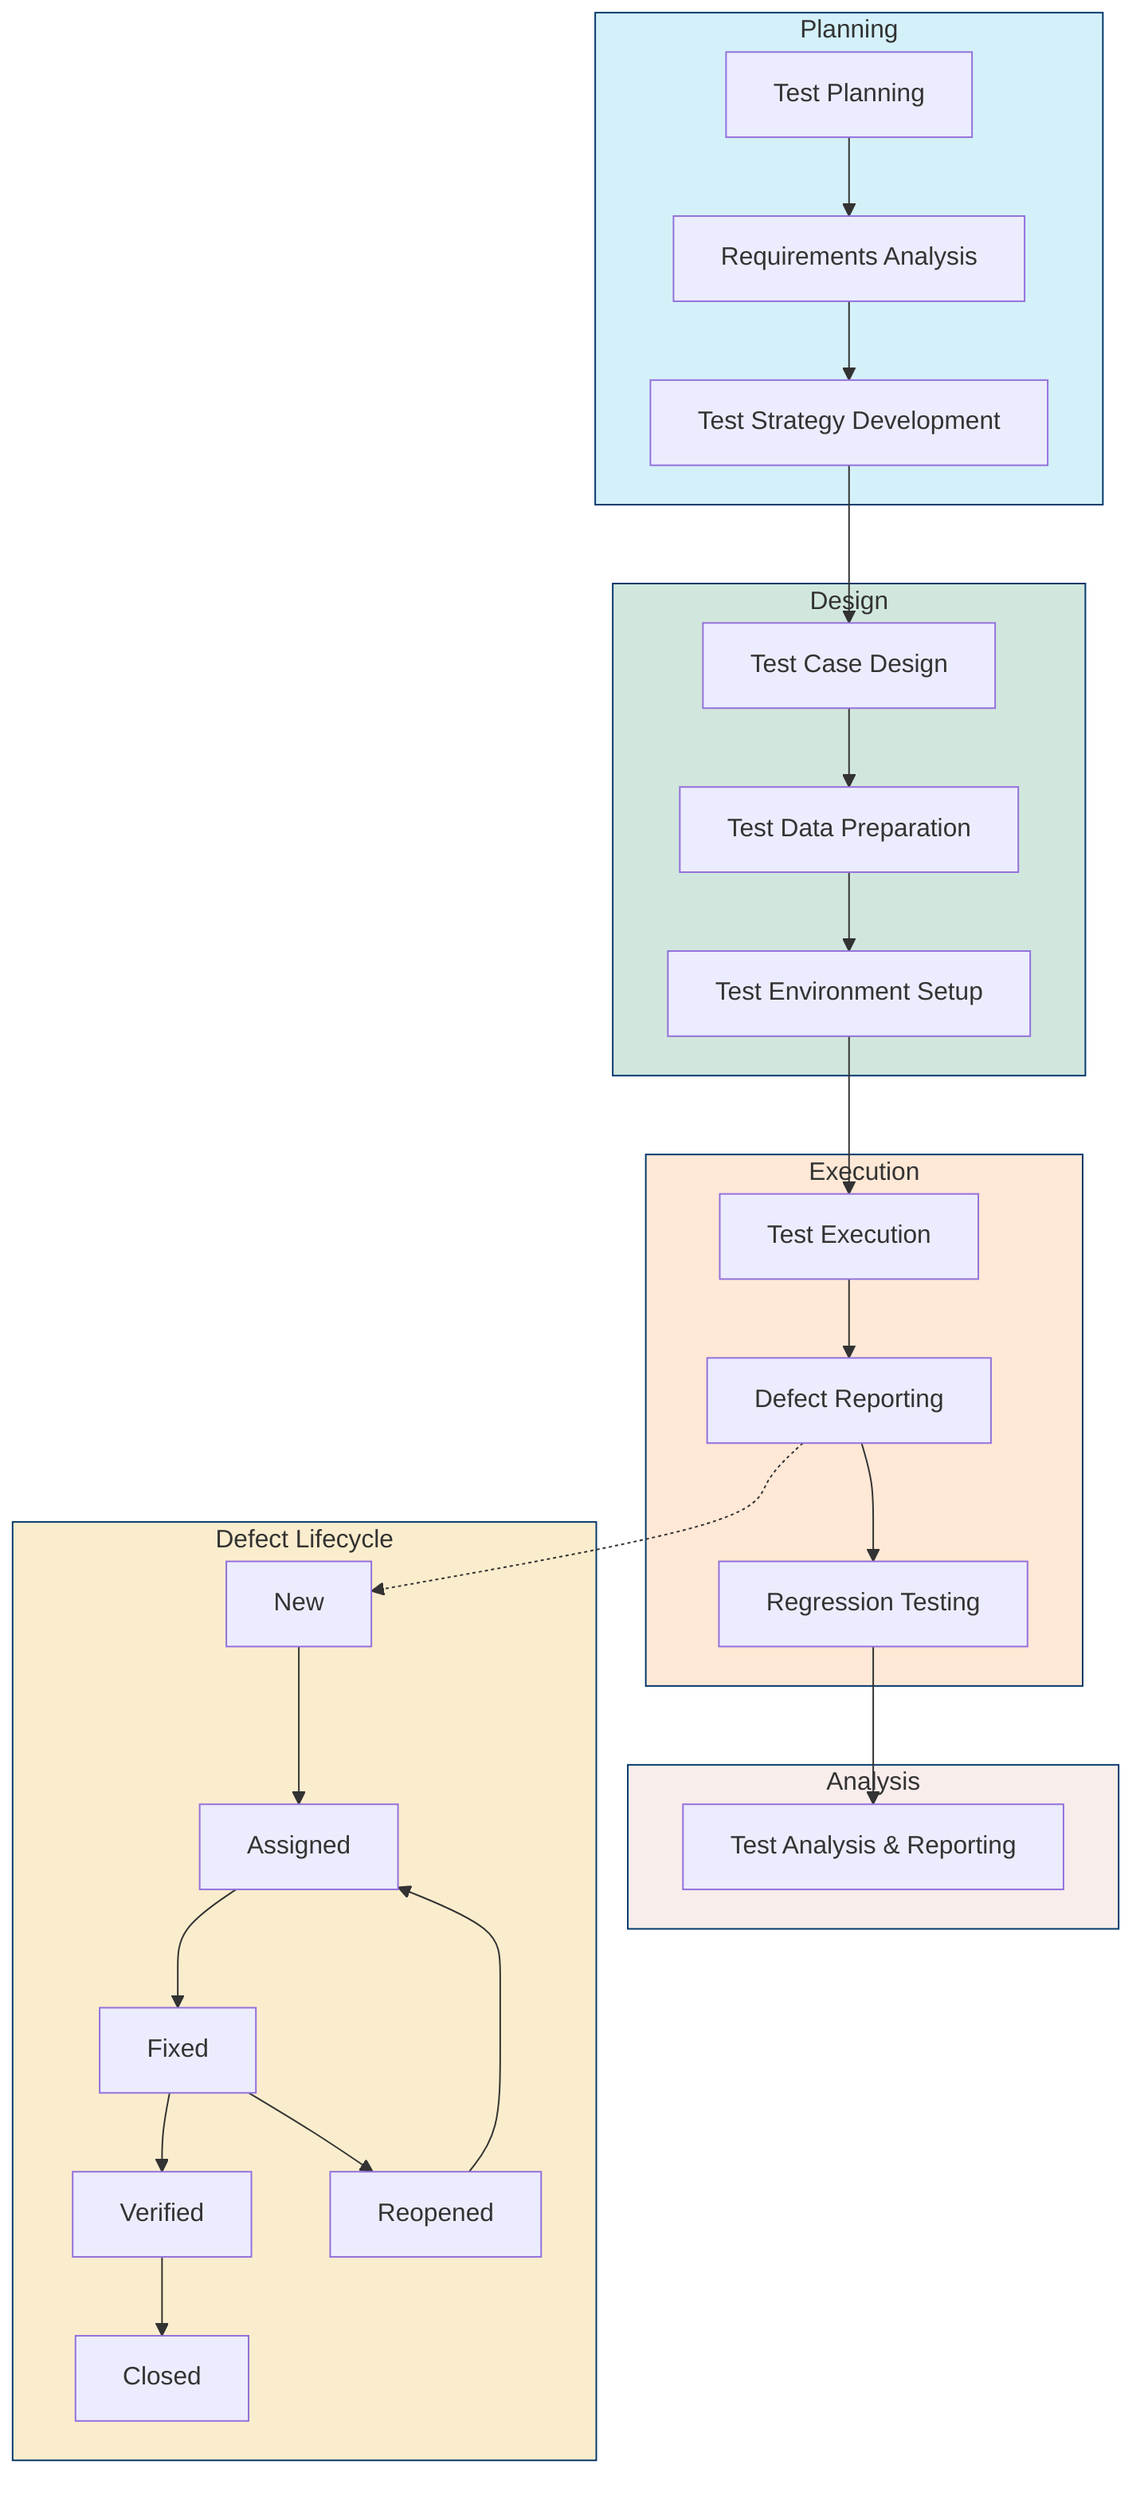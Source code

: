 flowchart TD
    subgraph Planning
        A[Test Planning] --> B[Requirements Analysis]
        B --> C[Test Strategy Development]
    end
    
    subgraph Design
        C --> D[Test Case Design]
        D --> E[Test Data Preparation]
        E --> F[Test Environment Setup]
    end
    
    subgraph Execution
        F --> G[Test Execution]
        G --> H[Defect Reporting]
        H --> I[Regression Testing]
    end
    
    subgraph Analysis
        I --> J[Test Analysis & Reporting]
    end
    
    subgraph BugLife[Defect Lifecycle]
        K[New] --> L[Assigned]
        L --> M[Fixed]
        M --> N[Verified]
        N --> O[Closed]
        M --> P[Reopened]
        P --> L
    end
    
    H -.-> K
    
    style Planning fill:#d4f1f9,stroke:#05386B
    style Design fill:#d1e7dd,stroke:#05386B
    style Execution fill:#ffe8d6,stroke:#05386B
    style Analysis fill:#f8edeb,stroke:#05386B
    style BugLife fill:#faedcd,stroke:#05386B